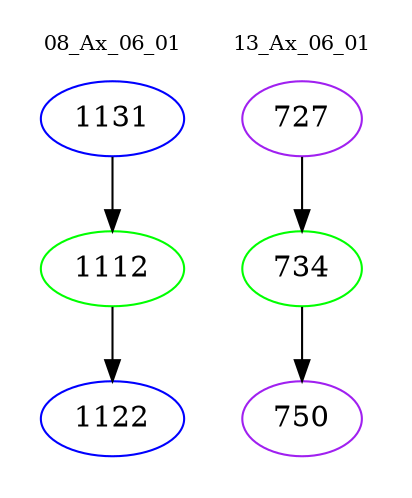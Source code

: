 digraph{
subgraph cluster_0 {
color = white
label = "08_Ax_06_01";
fontsize=10;
T0_1131 [label="1131", color="blue"]
T0_1131 -> T0_1112 [color="black"]
T0_1112 [label="1112", color="green"]
T0_1112 -> T0_1122 [color="black"]
T0_1122 [label="1122", color="blue"]
}
subgraph cluster_1 {
color = white
label = "13_Ax_06_01";
fontsize=10;
T1_727 [label="727", color="purple"]
T1_727 -> T1_734 [color="black"]
T1_734 [label="734", color="green"]
T1_734 -> T1_750 [color="black"]
T1_750 [label="750", color="purple"]
}
}
